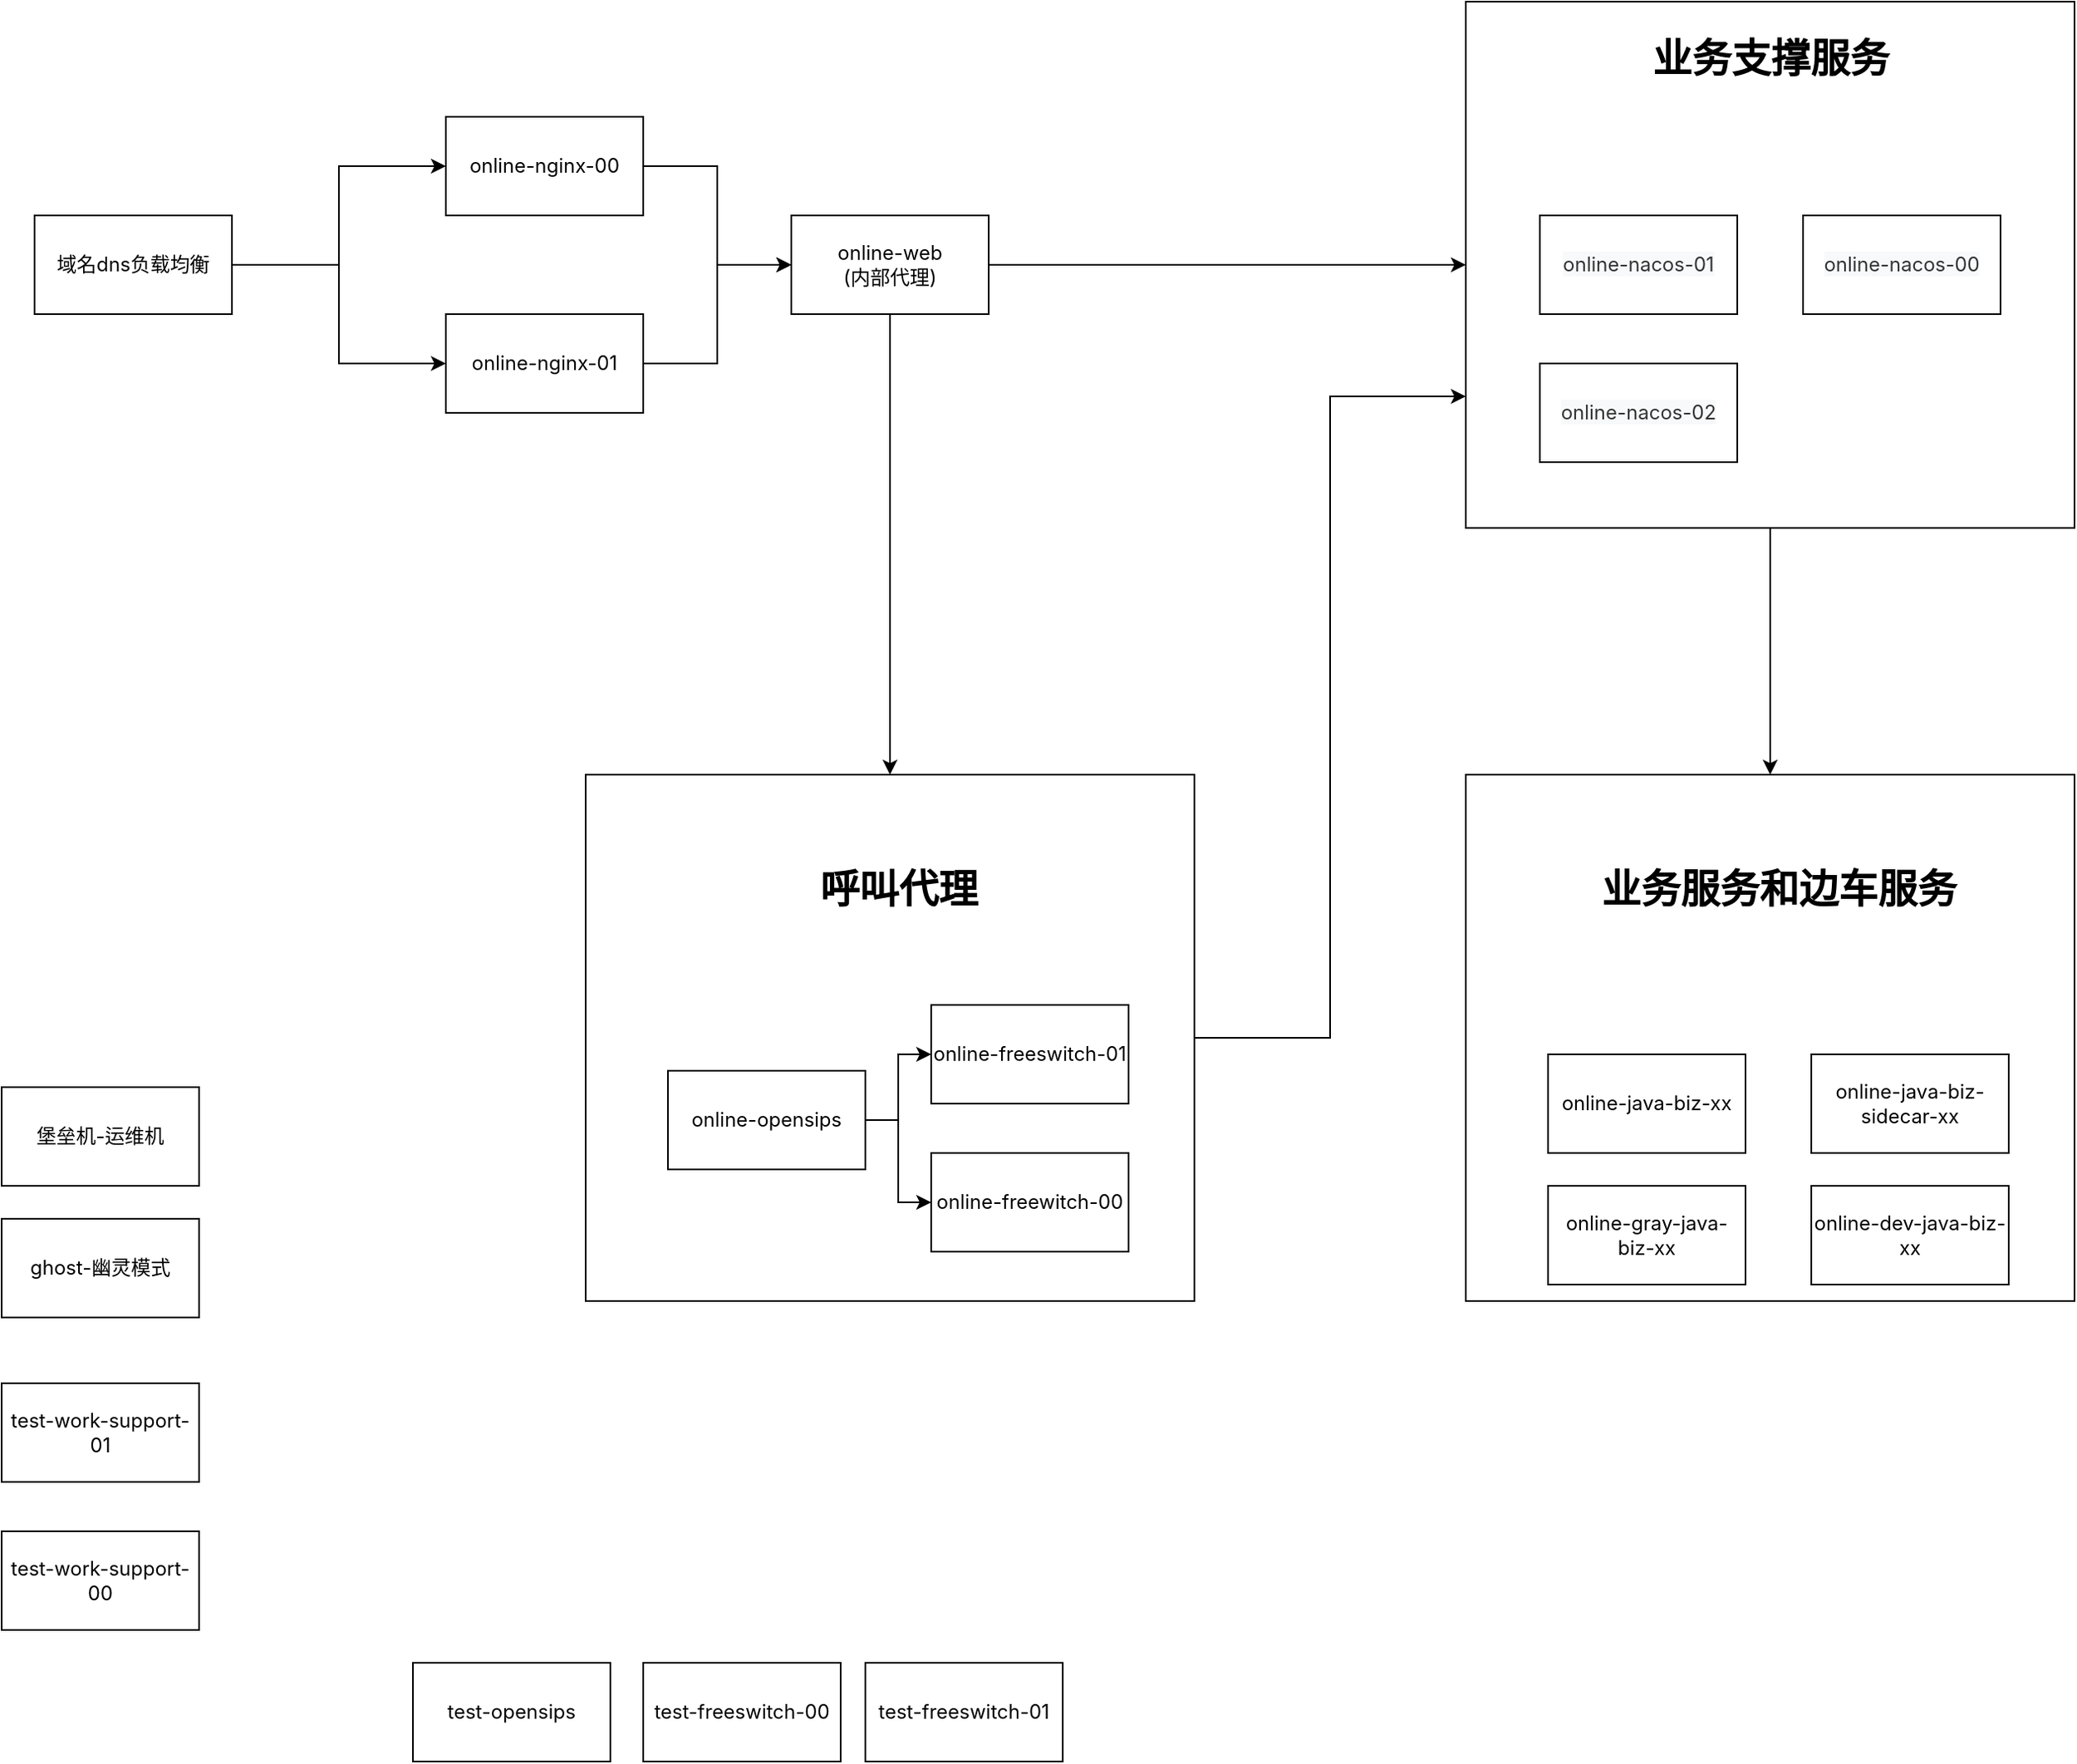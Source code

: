 <mxfile version="20.7.4" type="github">
  <diagram id="JtLC0hKG8fhqakjH17CU" name="第 1 页">
    <mxGraphModel dx="1372" dy="783" grid="1" gridSize="10" guides="1" tooltips="1" connect="1" arrows="1" fold="1" page="1" pageScale="1" pageWidth="827" pageHeight="1169" math="0" shadow="0">
      <root>
        <mxCell id="0" />
        <mxCell id="1" parent="0" />
        <mxCell id="cJoPjv6fdx3KbelnDIUY-42" style="edgeStyle=orthogonalEdgeStyle;rounded=0;orthogonalLoop=1;jettySize=auto;html=1;entryX=0;entryY=0.75;entryDx=0;entryDy=0;" edge="1" parent="1" source="cJoPjv6fdx3KbelnDIUY-39" target="cJoPjv6fdx3KbelnDIUY-35">
          <mxGeometry relative="1" as="geometry" />
        </mxCell>
        <mxCell id="cJoPjv6fdx3KbelnDIUY-39" value="" style="rounded=0;whiteSpace=wrap;html=1;" vertex="1" parent="1">
          <mxGeometry x="425" y="540" width="370" height="320" as="geometry" />
        </mxCell>
        <mxCell id="cJoPjv6fdx3KbelnDIUY-40" value="呼叫代理" style="text;strokeColor=none;fillColor=none;html=1;fontSize=24;fontStyle=1;verticalAlign=middle;align=center;" vertex="1" parent="1">
          <mxGeometry x="502.5" y="580" width="225" height="60" as="geometry" />
        </mxCell>
        <mxCell id="cJoPjv6fdx3KbelnDIUY-35" value="" style="rounded=0;whiteSpace=wrap;html=1;" vertex="1" parent="1">
          <mxGeometry x="960" y="70" width="370" height="320" as="geometry" />
        </mxCell>
        <mxCell id="cJoPjv6fdx3KbelnDIUY-34" value="" style="rounded=0;whiteSpace=wrap;html=1;" vertex="1" parent="1">
          <mxGeometry x="960" y="540" width="370" height="320" as="geometry" />
        </mxCell>
        <mxCell id="cJoPjv6fdx3KbelnDIUY-1" value="&lt;span style=&quot;color: rgb(51, 51, 51); font-family: -apple-system, BlinkMacSystemFont, &amp;quot;Segoe UI&amp;quot;, &amp;quot;PingFang SC&amp;quot;, &amp;quot;Hiragino Sans GB&amp;quot;, &amp;quot;Microsoft YaHei&amp;quot;, &amp;quot;Helvetica Neue&amp;quot;, Helvetica, Arial, sans-serif; text-align: left; background-color: rgb(247, 249, 250);&quot;&gt;online-nacos-00&lt;/span&gt;" style="rounded=0;whiteSpace=wrap;html=1;" vertex="1" parent="1">
          <mxGeometry x="1165" y="200" width="120" height="60" as="geometry" />
        </mxCell>
        <mxCell id="cJoPjv6fdx3KbelnDIUY-2" value="&lt;span style=&quot;color: rgb(51, 51, 51); font-family: -apple-system, BlinkMacSystemFont, &amp;quot;Segoe UI&amp;quot;, &amp;quot;PingFang SC&amp;quot;, &amp;quot;Hiragino Sans GB&amp;quot;, &amp;quot;Microsoft YaHei&amp;quot;, &amp;quot;Helvetica Neue&amp;quot;, Helvetica, Arial, sans-serif; text-align: left; background-color: rgb(247, 249, 250);&quot;&gt;online-nacos-01&lt;/span&gt;" style="rounded=0;whiteSpace=wrap;html=1;" vertex="1" parent="1">
          <mxGeometry x="1005" y="200" width="120" height="60" as="geometry" />
        </mxCell>
        <mxCell id="cJoPjv6fdx3KbelnDIUY-3" value="&lt;span style=&quot;color: rgb(51, 51, 51); font-family: -apple-system, BlinkMacSystemFont, &amp;quot;Segoe UI&amp;quot;, &amp;quot;PingFang SC&amp;quot;, &amp;quot;Hiragino Sans GB&amp;quot;, &amp;quot;Microsoft YaHei&amp;quot;, &amp;quot;Helvetica Neue&amp;quot;, Helvetica, Arial, sans-serif; text-align: left; background-color: rgb(247, 249, 250);&quot;&gt;online-nacos-02&lt;/span&gt;" style="rounded=0;whiteSpace=wrap;html=1;" vertex="1" parent="1">
          <mxGeometry x="1005" y="290" width="120" height="60" as="geometry" />
        </mxCell>
        <mxCell id="cJoPjv6fdx3KbelnDIUY-23" style="edgeStyle=orthogonalEdgeStyle;rounded=0;orthogonalLoop=1;jettySize=auto;html=1;entryX=0;entryY=0.5;entryDx=0;entryDy=0;" edge="1" parent="1" source="cJoPjv6fdx3KbelnDIUY-4" target="cJoPjv6fdx3KbelnDIUY-35">
          <mxGeometry relative="1" as="geometry">
            <mxPoint x="760" y="230" as="targetPoint" />
          </mxGeometry>
        </mxCell>
        <mxCell id="cJoPjv6fdx3KbelnDIUY-33" style="edgeStyle=orthogonalEdgeStyle;rounded=0;orthogonalLoop=1;jettySize=auto;html=1;entryX=0.5;entryY=0;entryDx=0;entryDy=0;exitX=0.5;exitY=1;exitDx=0;exitDy=0;" edge="1" parent="1" source="cJoPjv6fdx3KbelnDIUY-35" target="cJoPjv6fdx3KbelnDIUY-34">
          <mxGeometry relative="1" as="geometry">
            <mxPoint x="885" y="570" as="targetPoint" />
          </mxGeometry>
        </mxCell>
        <mxCell id="cJoPjv6fdx3KbelnDIUY-41" style="edgeStyle=orthogonalEdgeStyle;rounded=0;orthogonalLoop=1;jettySize=auto;html=1;entryX=0.5;entryY=0;entryDx=0;entryDy=0;" edge="1" parent="1" source="cJoPjv6fdx3KbelnDIUY-4" target="cJoPjv6fdx3KbelnDIUY-39">
          <mxGeometry relative="1" as="geometry" />
        </mxCell>
        <mxCell id="cJoPjv6fdx3KbelnDIUY-4" value="&lt;span style=&quot;font-family: -apple-system, BlinkMacSystemFont, &amp;quot;Segoe UI&amp;quot;, &amp;quot;PingFang SC&amp;quot;, &amp;quot;Hiragino Sans GB&amp;quot;, &amp;quot;Microsoft YaHei&amp;quot;, &amp;quot;Helvetica Neue&amp;quot;, Helvetica, Arial, sans-serif; text-align: start;&quot;&gt;online-web&lt;br&gt;(内部代理)&lt;br&gt;&lt;/span&gt;" style="rounded=0;whiteSpace=wrap;html=1;" vertex="1" parent="1">
          <mxGeometry x="550" y="200" width="120" height="60" as="geometry" />
        </mxCell>
        <mxCell id="cJoPjv6fdx3KbelnDIUY-5" value="&lt;span style=&quot;font-family: -apple-system, BlinkMacSystemFont, &amp;quot;Segoe UI&amp;quot;, &amp;quot;PingFang SC&amp;quot;, &amp;quot;Hiragino Sans GB&amp;quot;, &amp;quot;Microsoft YaHei&amp;quot;, &amp;quot;Helvetica Neue&amp;quot;, Helvetica, Arial, sans-serif; text-align: start;&quot;&gt;online-freeswitch-01&lt;/span&gt;" style="rounded=0;whiteSpace=wrap;html=1;" vertex="1" parent="1">
          <mxGeometry x="635" y="680" width="120" height="60" as="geometry" />
        </mxCell>
        <mxCell id="cJoPjv6fdx3KbelnDIUY-6" value="&lt;span style=&quot;font-family: -apple-system, BlinkMacSystemFont, &amp;quot;Segoe UI&amp;quot;, &amp;quot;PingFang SC&amp;quot;, &amp;quot;Hiragino Sans GB&amp;quot;, &amp;quot;Microsoft YaHei&amp;quot;, &amp;quot;Helvetica Neue&amp;quot;, Helvetica, Arial, sans-serif; text-align: start;&quot;&gt;online-gray-java-biz-xx&lt;/span&gt;" style="rounded=0;whiteSpace=wrap;html=1;" vertex="1" parent="1">
          <mxGeometry x="1010" y="790" width="120" height="60" as="geometry" />
        </mxCell>
        <mxCell id="cJoPjv6fdx3KbelnDIUY-8" value="&lt;span style=&quot;font-family: -apple-system, BlinkMacSystemFont, &amp;quot;Segoe UI&amp;quot;, &amp;quot;PingFang SC&amp;quot;, &amp;quot;Hiragino Sans GB&amp;quot;, &amp;quot;Microsoft YaHei&amp;quot;, &amp;quot;Helvetica Neue&amp;quot;, Helvetica, Arial, sans-serif; text-align: start;&quot;&gt;online-freewitch-00&lt;/span&gt;" style="rounded=0;whiteSpace=wrap;html=1;" vertex="1" parent="1">
          <mxGeometry x="635" y="770" width="120" height="60" as="geometry" />
        </mxCell>
        <mxCell id="cJoPjv6fdx3KbelnDIUY-37" style="edgeStyle=orthogonalEdgeStyle;rounded=0;orthogonalLoop=1;jettySize=auto;html=1;entryX=0;entryY=0.5;entryDx=0;entryDy=0;" edge="1" parent="1" source="cJoPjv6fdx3KbelnDIUY-10" target="cJoPjv6fdx3KbelnDIUY-5">
          <mxGeometry relative="1" as="geometry" />
        </mxCell>
        <mxCell id="cJoPjv6fdx3KbelnDIUY-38" style="edgeStyle=orthogonalEdgeStyle;rounded=0;orthogonalLoop=1;jettySize=auto;html=1;entryX=0;entryY=0.5;entryDx=0;entryDy=0;" edge="1" parent="1" source="cJoPjv6fdx3KbelnDIUY-10" target="cJoPjv6fdx3KbelnDIUY-8">
          <mxGeometry relative="1" as="geometry" />
        </mxCell>
        <mxCell id="cJoPjv6fdx3KbelnDIUY-10" value="&lt;span style=&quot;font-family: -apple-system, BlinkMacSystemFont, &amp;quot;Segoe UI&amp;quot;, &amp;quot;PingFang SC&amp;quot;, &amp;quot;Hiragino Sans GB&amp;quot;, &amp;quot;Microsoft YaHei&amp;quot;, &amp;quot;Helvetica Neue&amp;quot;, Helvetica, Arial, sans-serif; text-align: start;&quot;&gt;online-opensips&lt;/span&gt;" style="rounded=0;whiteSpace=wrap;html=1;" vertex="1" parent="1">
          <mxGeometry x="475" y="720" width="120" height="60" as="geometry" />
        </mxCell>
        <mxCell id="cJoPjv6fdx3KbelnDIUY-11" value="&lt;span style=&quot;font-family: -apple-system, BlinkMacSystemFont, &amp;quot;Segoe UI&amp;quot;, &amp;quot;PingFang SC&amp;quot;, &amp;quot;Hiragino Sans GB&amp;quot;, &amp;quot;Microsoft YaHei&amp;quot;, &amp;quot;Helvetica Neue&amp;quot;, Helvetica, Arial, sans-serif; text-align: start;&quot;&gt;test-freeswitch-01&lt;/span&gt;" style="rounded=0;whiteSpace=wrap;html=1;" vertex="1" parent="1">
          <mxGeometry x="595" y="1080" width="120" height="60" as="geometry" />
        </mxCell>
        <mxCell id="cJoPjv6fdx3KbelnDIUY-12" value="&lt;span style=&quot;font-family: -apple-system, BlinkMacSystemFont, &amp;quot;Segoe UI&amp;quot;, &amp;quot;PingFang SC&amp;quot;, &amp;quot;Hiragino Sans GB&amp;quot;, &amp;quot;Microsoft YaHei&amp;quot;, &amp;quot;Helvetica Neue&amp;quot;, Helvetica, Arial, sans-serif; text-align: start;&quot;&gt;test-freeswitch-00&lt;/span&gt;" style="rounded=0;whiteSpace=wrap;html=1;" vertex="1" parent="1">
          <mxGeometry x="460" y="1080" width="120" height="60" as="geometry" />
        </mxCell>
        <mxCell id="cJoPjv6fdx3KbelnDIUY-13" value="&lt;span style=&quot;font-family: -apple-system, BlinkMacSystemFont, &amp;quot;Segoe UI&amp;quot;, &amp;quot;PingFang SC&amp;quot;, &amp;quot;Hiragino Sans GB&amp;quot;, &amp;quot;Microsoft YaHei&amp;quot;, &amp;quot;Helvetica Neue&amp;quot;, Helvetica, Arial, sans-serif; text-align: start;&quot;&gt;test-opensips&lt;/span&gt;" style="rounded=0;whiteSpace=wrap;html=1;" vertex="1" parent="1">
          <mxGeometry x="320" y="1080" width="120" height="60" as="geometry" />
        </mxCell>
        <mxCell id="cJoPjv6fdx3KbelnDIUY-14" value="&lt;span style=&quot;font-family: -apple-system, BlinkMacSystemFont, &amp;quot;Segoe UI&amp;quot;, &amp;quot;PingFang SC&amp;quot;, &amp;quot;Hiragino Sans GB&amp;quot;, &amp;quot;Microsoft YaHei&amp;quot;, &amp;quot;Helvetica Neue&amp;quot;, Helvetica, Arial, sans-serif; text-align: start;&quot;&gt;test-work-support-00&lt;/span&gt;" style="rounded=0;whiteSpace=wrap;html=1;" vertex="1" parent="1">
          <mxGeometry x="70" y="1000" width="120" height="60" as="geometry" />
        </mxCell>
        <mxCell id="cJoPjv6fdx3KbelnDIUY-15" value="&lt;span style=&quot;font-family: -apple-system, BlinkMacSystemFont, &amp;quot;Segoe UI&amp;quot;, &amp;quot;PingFang SC&amp;quot;, &amp;quot;Hiragino Sans GB&amp;quot;, &amp;quot;Microsoft YaHei&amp;quot;, &amp;quot;Helvetica Neue&amp;quot;, Helvetica, Arial, sans-serif; text-align: start;&quot;&gt;test-work-support-01&lt;/span&gt;" style="rounded=0;whiteSpace=wrap;html=1;" vertex="1" parent="1">
          <mxGeometry x="70" y="910" width="120" height="60" as="geometry" />
        </mxCell>
        <mxCell id="cJoPjv6fdx3KbelnDIUY-16" value="&lt;span style=&quot;font-family: -apple-system, BlinkMacSystemFont, &amp;quot;Segoe UI&amp;quot;, &amp;quot;PingFang SC&amp;quot;, &amp;quot;Hiragino Sans GB&amp;quot;, &amp;quot;Microsoft YaHei&amp;quot;, &amp;quot;Helvetica Neue&amp;quot;, Helvetica, Arial, sans-serif; text-align: start;&quot;&gt;ghost-幽灵模式&lt;/span&gt;" style="rounded=0;whiteSpace=wrap;html=1;" vertex="1" parent="1">
          <mxGeometry x="70" y="810" width="120" height="60" as="geometry" />
        </mxCell>
        <mxCell id="cJoPjv6fdx3KbelnDIUY-17" value="&lt;span style=&quot;font-family: -apple-system, BlinkMacSystemFont, &amp;quot;Segoe UI&amp;quot;, &amp;quot;PingFang SC&amp;quot;, &amp;quot;Hiragino Sans GB&amp;quot;, &amp;quot;Microsoft YaHei&amp;quot;, &amp;quot;Helvetica Neue&amp;quot;, Helvetica, Arial, sans-serif; text-align: start;&quot;&gt;堡垒机-运维机&lt;/span&gt;" style="rounded=0;whiteSpace=wrap;html=1;" vertex="1" parent="1">
          <mxGeometry x="70" y="730" width="120" height="60" as="geometry" />
        </mxCell>
        <mxCell id="cJoPjv6fdx3KbelnDIUY-21" style="edgeStyle=orthogonalEdgeStyle;rounded=0;orthogonalLoop=1;jettySize=auto;html=1;entryX=0;entryY=0.5;entryDx=0;entryDy=0;" edge="1" parent="1" source="cJoPjv6fdx3KbelnDIUY-19" target="cJoPjv6fdx3KbelnDIUY-4">
          <mxGeometry relative="1" as="geometry" />
        </mxCell>
        <mxCell id="cJoPjv6fdx3KbelnDIUY-19" value="&lt;span style=&quot;font-family: -apple-system, BlinkMacSystemFont, &amp;quot;Segoe UI&amp;quot;, &amp;quot;PingFang SC&amp;quot;, &amp;quot;Hiragino Sans GB&amp;quot;, &amp;quot;Microsoft YaHei&amp;quot;, &amp;quot;Helvetica Neue&amp;quot;, Helvetica, Arial, sans-serif; text-align: start;&quot;&gt;online-nginx-00&lt;/span&gt;" style="rounded=0;whiteSpace=wrap;html=1;" vertex="1" parent="1">
          <mxGeometry x="340" y="140" width="120" height="60" as="geometry" />
        </mxCell>
        <mxCell id="cJoPjv6fdx3KbelnDIUY-22" style="edgeStyle=orthogonalEdgeStyle;rounded=0;orthogonalLoop=1;jettySize=auto;html=1;" edge="1" parent="1" source="cJoPjv6fdx3KbelnDIUY-20" target="cJoPjv6fdx3KbelnDIUY-4">
          <mxGeometry relative="1" as="geometry" />
        </mxCell>
        <mxCell id="cJoPjv6fdx3KbelnDIUY-20" value="&lt;span style=&quot;font-family: -apple-system, BlinkMacSystemFont, &amp;quot;Segoe UI&amp;quot;, &amp;quot;PingFang SC&amp;quot;, &amp;quot;Hiragino Sans GB&amp;quot;, &amp;quot;Microsoft YaHei&amp;quot;, &amp;quot;Helvetica Neue&amp;quot;, Helvetica, Arial, sans-serif; text-align: start;&quot;&gt;online-nginx-01&lt;/span&gt;" style="rounded=0;whiteSpace=wrap;html=1;" vertex="1" parent="1">
          <mxGeometry x="340" y="260" width="120" height="60" as="geometry" />
        </mxCell>
        <mxCell id="cJoPjv6fdx3KbelnDIUY-25" style="edgeStyle=orthogonalEdgeStyle;rounded=0;orthogonalLoop=1;jettySize=auto;html=1;" edge="1" parent="1" source="cJoPjv6fdx3KbelnDIUY-24" target="cJoPjv6fdx3KbelnDIUY-19">
          <mxGeometry relative="1" as="geometry" />
        </mxCell>
        <mxCell id="cJoPjv6fdx3KbelnDIUY-26" style="edgeStyle=orthogonalEdgeStyle;rounded=0;orthogonalLoop=1;jettySize=auto;html=1;entryX=0;entryY=0.5;entryDx=0;entryDy=0;" edge="1" parent="1" source="cJoPjv6fdx3KbelnDIUY-24" target="cJoPjv6fdx3KbelnDIUY-20">
          <mxGeometry relative="1" as="geometry" />
        </mxCell>
        <mxCell id="cJoPjv6fdx3KbelnDIUY-24" value="&lt;div style=&quot;text-align: start;&quot;&gt;&lt;span style=&quot;background-color: initial;&quot;&gt;&lt;font face=&quot;-apple-system, BlinkMacSystemFont, Segoe UI, PingFang SC, Hiragino Sans GB, Microsoft YaHei, Helvetica Neue, Helvetica, Arial, sans-serif&quot;&gt;域名dns负载均衡&lt;/font&gt;&lt;/span&gt;&lt;/div&gt;" style="rounded=0;whiteSpace=wrap;html=1;" vertex="1" parent="1">
          <mxGeometry x="90" y="200" width="120" height="60" as="geometry" />
        </mxCell>
        <mxCell id="cJoPjv6fdx3KbelnDIUY-27" value="业务支撑服务" style="text;strokeColor=none;fillColor=none;html=1;fontSize=24;fontStyle=1;verticalAlign=middle;align=center;" vertex="1" parent="1">
          <mxGeometry x="1065" y="80" width="160" height="50" as="geometry" />
        </mxCell>
        <mxCell id="cJoPjv6fdx3KbelnDIUY-29" value="&lt;span style=&quot;font-family: -apple-system, BlinkMacSystemFont, &amp;quot;Segoe UI&amp;quot;, &amp;quot;PingFang SC&amp;quot;, &amp;quot;Hiragino Sans GB&amp;quot;, &amp;quot;Microsoft YaHei&amp;quot;, &amp;quot;Helvetica Neue&amp;quot;, Helvetica, Arial, sans-serif; text-align: start;&quot;&gt;online-java-biz-sidecar-xx&lt;/span&gt;" style="rounded=0;whiteSpace=wrap;html=1;" vertex="1" parent="1">
          <mxGeometry x="1170" y="710" width="120" height="60" as="geometry" />
        </mxCell>
        <mxCell id="cJoPjv6fdx3KbelnDIUY-30" value="&lt;span style=&quot;font-family: -apple-system, BlinkMacSystemFont, &amp;quot;Segoe UI&amp;quot;, &amp;quot;PingFang SC&amp;quot;, &amp;quot;Hiragino Sans GB&amp;quot;, &amp;quot;Microsoft YaHei&amp;quot;, &amp;quot;Helvetica Neue&amp;quot;, Helvetica, Arial, sans-serif; text-align: start;&quot;&gt;online-java-biz-xx&lt;/span&gt;" style="rounded=0;whiteSpace=wrap;html=1;" vertex="1" parent="1">
          <mxGeometry x="1010" y="710" width="120" height="60" as="geometry" />
        </mxCell>
        <mxCell id="cJoPjv6fdx3KbelnDIUY-32" value="业务服务和边车服务" style="text;strokeColor=none;fillColor=none;html=1;fontSize=24;fontStyle=1;verticalAlign=middle;align=center;" vertex="1" parent="1">
          <mxGeometry x="1037.5" y="580" width="225" height="60" as="geometry" />
        </mxCell>
        <mxCell id="cJoPjv6fdx3KbelnDIUY-44" value="&lt;span style=&quot;font-family: -apple-system, BlinkMacSystemFont, &amp;quot;Segoe UI&amp;quot;, &amp;quot;PingFang SC&amp;quot;, &amp;quot;Hiragino Sans GB&amp;quot;, &amp;quot;Microsoft YaHei&amp;quot;, &amp;quot;Helvetica Neue&amp;quot;, Helvetica, Arial, sans-serif; text-align: start;&quot;&gt;online-dev-java-biz-xx&lt;/span&gt;" style="rounded=0;whiteSpace=wrap;html=1;" vertex="1" parent="1">
          <mxGeometry x="1170" y="790" width="120" height="60" as="geometry" />
        </mxCell>
      </root>
    </mxGraphModel>
  </diagram>
</mxfile>
